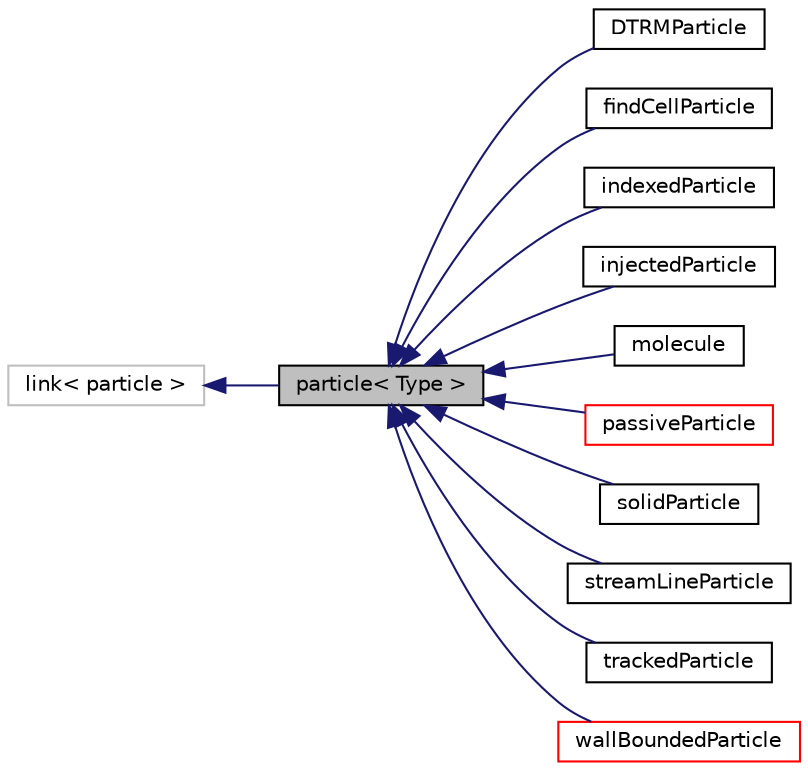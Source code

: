 digraph "particle&lt; Type &gt;"
{
  bgcolor="transparent";
  edge [fontname="Helvetica",fontsize="10",labelfontname="Helvetica",labelfontsize="10"];
  node [fontname="Helvetica",fontsize="10",shape=record];
  rankdir="LR";
  Node1 [label="particle\< Type \>",height=0.2,width=0.4,color="black", fillcolor="grey75", style="filled" fontcolor="black"];
  Node2 -> Node1 [dir="back",color="midnightblue",fontsize="10",style="solid",fontname="Helvetica"];
  Node2 [label="link\< particle \>",height=0.2,width=0.4,color="grey75"];
  Node1 -> Node3 [dir="back",color="midnightblue",fontsize="10",style="solid",fontname="Helvetica"];
  Node3 [label="DTRMParticle",height=0.2,width=0.4,color="black",URL="$classFoam_1_1DTRMParticle.html",tooltip="Discrete Transfer Radiation Model (DTRM) particle. "];
  Node1 -> Node4 [dir="back",color="midnightblue",fontsize="10",style="solid",fontname="Helvetica"];
  Node4 [label="findCellParticle",height=0.2,width=0.4,color="black",URL="$classFoam_1_1findCellParticle.html",tooltip="Particle class that finds cells by tracking. "];
  Node1 -> Node5 [dir="back",color="midnightblue",fontsize="10",style="solid",fontname="Helvetica"];
  Node5 [label="indexedParticle",height=0.2,width=0.4,color="black",URL="$classFoam_1_1indexedParticle.html",tooltip="Adds label index to base particle. "];
  Node1 -> Node6 [dir="back",color="midnightblue",fontsize="10",style="solid",fontname="Helvetica"];
  Node6 [label="injectedParticle",height=0.2,width=0.4,color="black",URL="$classFoam_1_1injectedParticle.html",tooltip="Primarly stores particle properties so that it can be injected at a later time. Note that this stores..."];
  Node1 -> Node7 [dir="back",color="midnightblue",fontsize="10",style="solid",fontname="Helvetica"];
  Node7 [label="molecule",height=0.2,width=0.4,color="black",URL="$classFoam_1_1molecule.html",tooltip="Foam::molecule. "];
  Node1 -> Node8 [dir="back",color="midnightblue",fontsize="10",style="solid",fontname="Helvetica"];
  Node8 [label="passiveParticle",height=0.2,width=0.4,color="red",URL="$classFoam_1_1passiveParticle.html",tooltip="Copy of base particle. "];
  Node1 -> Node9 [dir="back",color="midnightblue",fontsize="10",style="solid",fontname="Helvetica"];
  Node9 [label="solidParticle",height=0.2,width=0.4,color="black",URL="$classFoam_1_1solidParticle.html",tooltip="Simple solid spherical particle class with one-way coupling with the continuous phase. "];
  Node1 -> Node10 [dir="back",color="midnightblue",fontsize="10",style="solid",fontname="Helvetica"];
  Node10 [label="streamLineParticle",height=0.2,width=0.4,color="black",URL="$classFoam_1_1streamLineParticle.html",tooltip="Particle class that samples fields as it passes through. Used in streamline calculation. "];
  Node1 -> Node11 [dir="back",color="midnightblue",fontsize="10",style="solid",fontname="Helvetica"];
  Node11 [label="trackedParticle",height=0.2,width=0.4,color="black",URL="$classFoam_1_1trackedParticle.html",tooltip="Particle class that marks cells it passes through. Used to mark cells visited by feature edges..."];
  Node1 -> Node12 [dir="back",color="midnightblue",fontsize="10",style="solid",fontname="Helvetica"];
  Node12 [label="wallBoundedParticle",height=0.2,width=0.4,color="red",URL="$classFoam_1_1wallBoundedParticle.html",tooltip="Particle class that tracks on triangles of boundary faces. Use trackToEdge similar to trackToFace on ..."];
}
